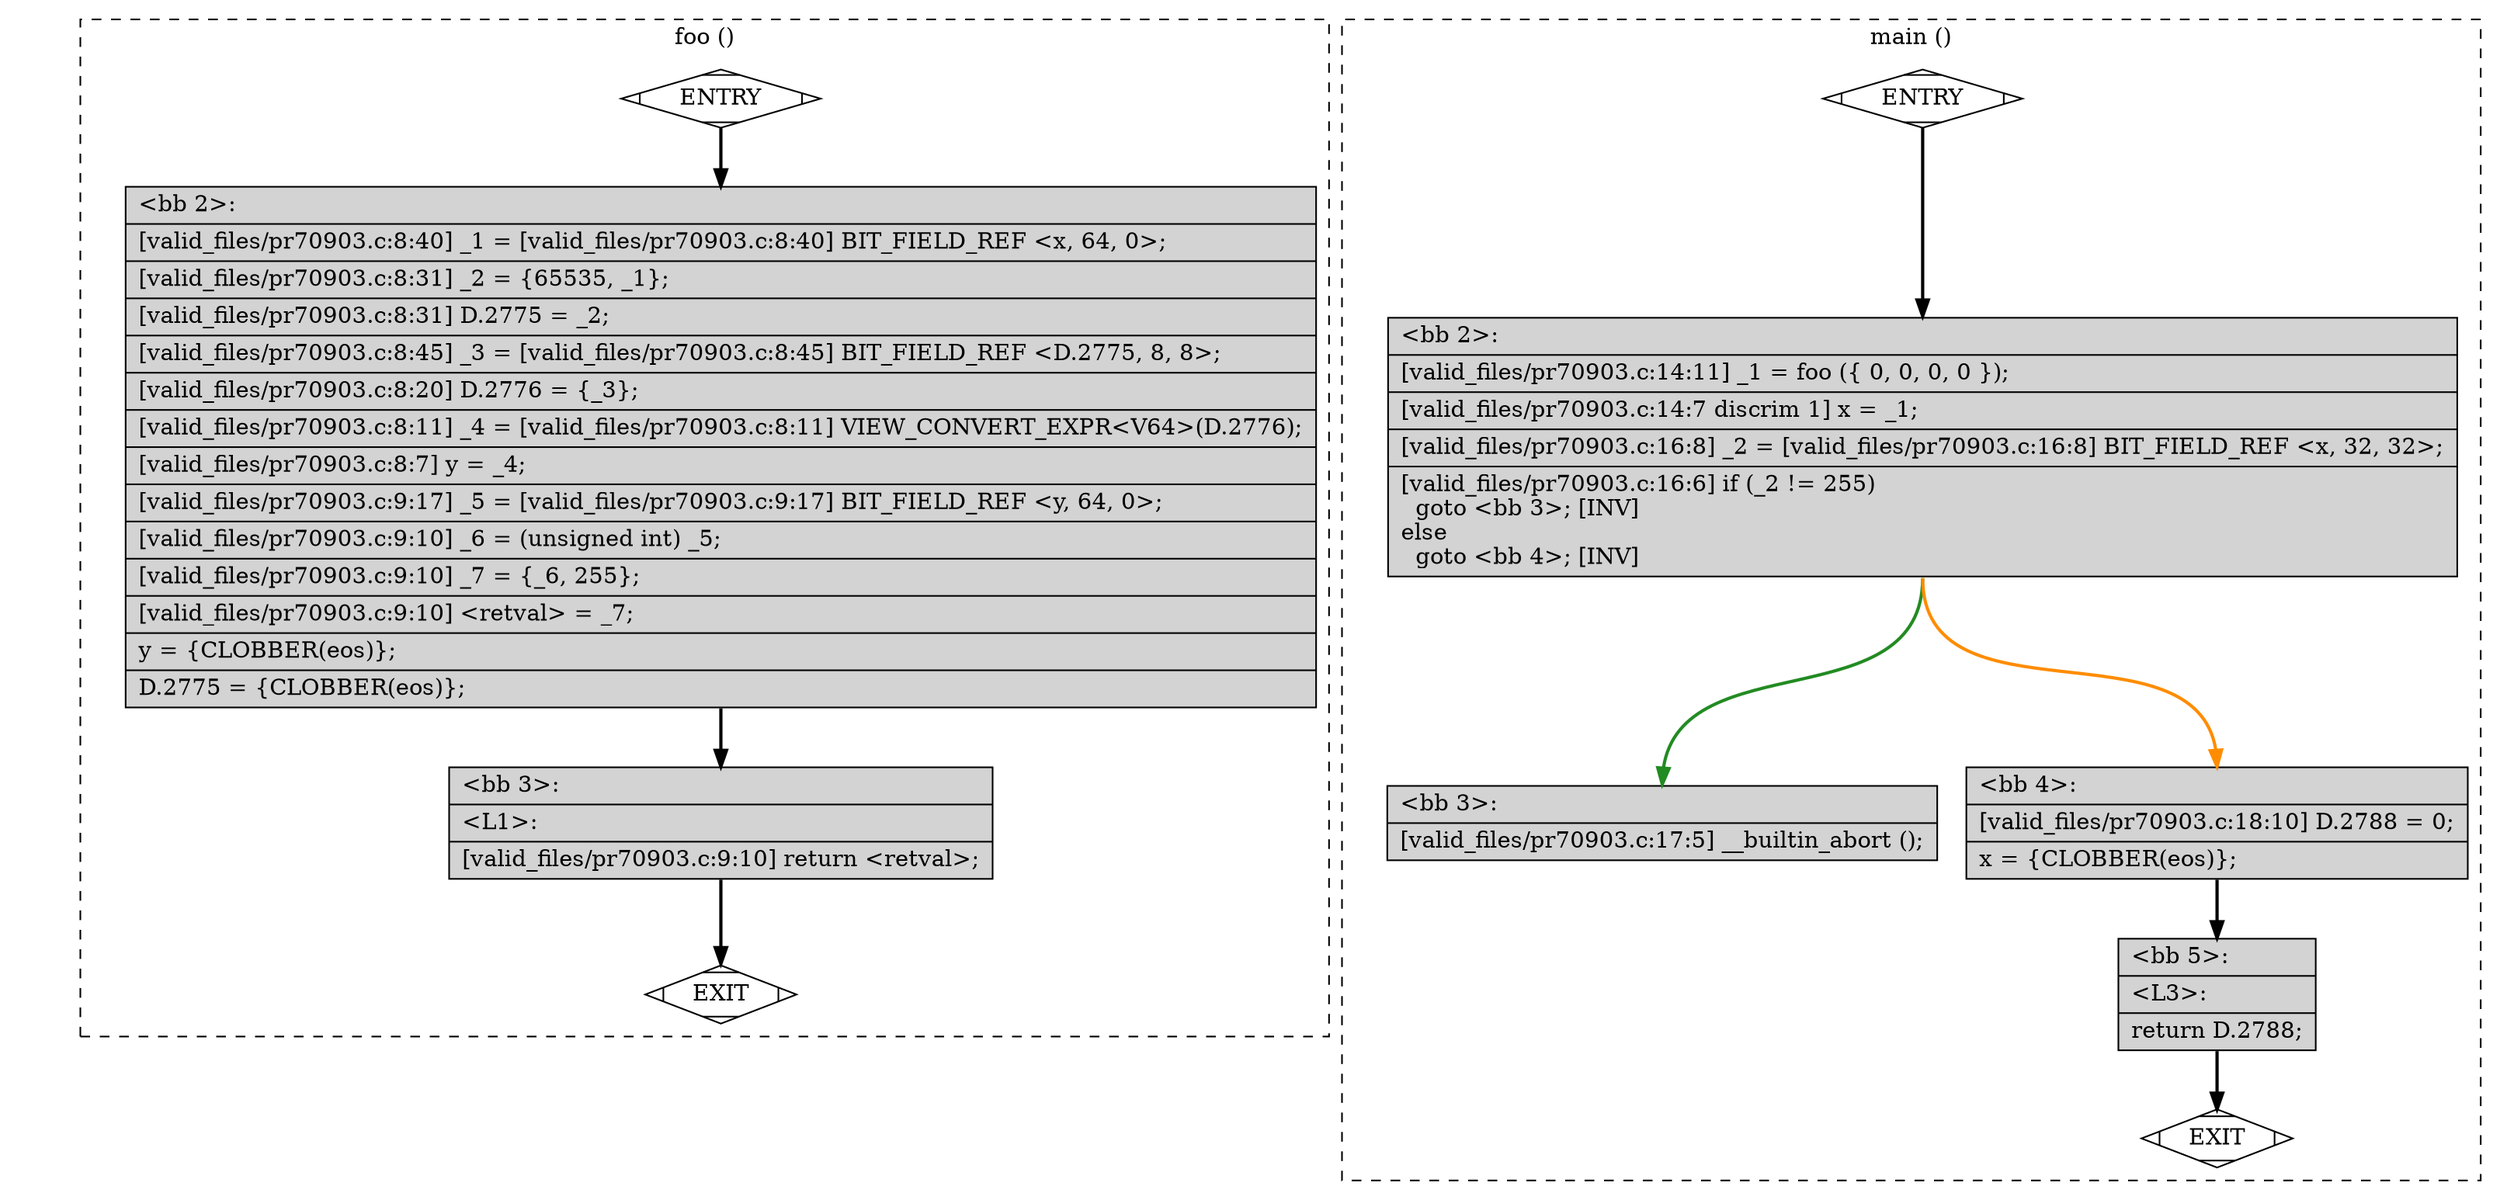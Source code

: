 digraph "a-pr70903.c.015t.cfg" {
overlap=false;
subgraph "cluster_foo" {
	style="dashed";
	color="black";
	label="foo ()";
	fn_0_basic_block_0 [shape=Mdiamond,style=filled,fillcolor=white,label="ENTRY"];

	fn_0_basic_block_1 [shape=Mdiamond,style=filled,fillcolor=white,label="EXIT"];

	fn_0_basic_block_2 [shape=record,style=filled,fillcolor=lightgrey,label="{\<bb\ 2\>:\l\
|[valid_files/pr70903.c:8:40]\ _1\ =\ [valid_files/pr70903.c:8:40]\ BIT_FIELD_REF\ \<x,\ 64,\ 0\>;\l\
|[valid_files/pr70903.c:8:31]\ _2\ =\ \{65535,\ _1\};\l\
|[valid_files/pr70903.c:8:31]\ D.2775\ =\ _2;\l\
|[valid_files/pr70903.c:8:45]\ _3\ =\ [valid_files/pr70903.c:8:45]\ BIT_FIELD_REF\ \<D.2775,\ 8,\ 8\>;\l\
|[valid_files/pr70903.c:8:20]\ D.2776\ =\ \{_3\};\l\
|[valid_files/pr70903.c:8:11]\ _4\ =\ [valid_files/pr70903.c:8:11]\ VIEW_CONVERT_EXPR\<V64\>(D.2776);\l\
|[valid_files/pr70903.c:8:7]\ y\ =\ _4;\l\
|[valid_files/pr70903.c:9:17]\ _5\ =\ [valid_files/pr70903.c:9:17]\ BIT_FIELD_REF\ \<y,\ 64,\ 0\>;\l\
|[valid_files/pr70903.c:9:10]\ _6\ =\ (unsigned\ int)\ _5;\l\
|[valid_files/pr70903.c:9:10]\ _7\ =\ \{_6,\ 255\};\l\
|[valid_files/pr70903.c:9:10]\ \<retval\>\ =\ _7;\l\
|y\ =\ \{CLOBBER(eos)\};\l\
|D.2775\ =\ \{CLOBBER(eos)\};\l\
}"];

	fn_0_basic_block_3 [shape=record,style=filled,fillcolor=lightgrey,label="{\<bb\ 3\>:\l\
|\<L1\>:\l\
|[valid_files/pr70903.c:9:10]\ return\ \<retval\>;\l\
}"];

	fn_0_basic_block_0:s -> fn_0_basic_block_2:n [style="solid,bold",color=black,weight=100,constraint=true];
	fn_0_basic_block_2:s -> fn_0_basic_block_3:n [style="solid,bold",color=black,weight=100,constraint=true];
	fn_0_basic_block_3:s -> fn_0_basic_block_1:n [style="solid,bold",color=black,weight=10,constraint=true];
	fn_0_basic_block_0:s -> fn_0_basic_block_1:n [style="invis",constraint=true];
}
subgraph "cluster_main" {
	style="dashed";
	color="black";
	label="main ()";
	fn_1_basic_block_0 [shape=Mdiamond,style=filled,fillcolor=white,label="ENTRY"];

	fn_1_basic_block_1 [shape=Mdiamond,style=filled,fillcolor=white,label="EXIT"];

	fn_1_basic_block_2 [shape=record,style=filled,fillcolor=lightgrey,label="{\<bb\ 2\>:\l\
|[valid_files/pr70903.c:14:11]\ _1\ =\ foo\ (\{\ 0,\ 0,\ 0,\ 0\ \});\l\
|[valid_files/pr70903.c:14:7\ discrim\ 1]\ x\ =\ _1;\l\
|[valid_files/pr70903.c:16:8]\ _2\ =\ [valid_files/pr70903.c:16:8]\ BIT_FIELD_REF\ \<x,\ 32,\ 32\>;\l\
|[valid_files/pr70903.c:16:6]\ if\ (_2\ !=\ 255)\l\
\ \ goto\ \<bb\ 3\>;\ [INV]\l\
else\l\
\ \ goto\ \<bb\ 4\>;\ [INV]\l\
}"];

	fn_1_basic_block_3 [shape=record,style=filled,fillcolor=lightgrey,label="{\<bb\ 3\>:\l\
|[valid_files/pr70903.c:17:5]\ __builtin_abort\ ();\l\
}"];

	fn_1_basic_block_4 [shape=record,style=filled,fillcolor=lightgrey,label="{\<bb\ 4\>:\l\
|[valid_files/pr70903.c:18:10]\ D.2788\ =\ 0;\l\
|x\ =\ \{CLOBBER(eos)\};\l\
}"];

	fn_1_basic_block_5 [shape=record,style=filled,fillcolor=lightgrey,label="{\<bb\ 5\>:\l\
|\<L3\>:\l\
|return\ D.2788;\l\
}"];

	fn_1_basic_block_0:s -> fn_1_basic_block_2:n [style="solid,bold",color=black,weight=100,constraint=true];
	fn_1_basic_block_2:s -> fn_1_basic_block_3:n [style="solid,bold",color=forestgreen,weight=10,constraint=true];
	fn_1_basic_block_2:s -> fn_1_basic_block_4:n [style="solid,bold",color=darkorange,weight=10,constraint=true];
	fn_1_basic_block_4:s -> fn_1_basic_block_5:n [style="solid,bold",color=black,weight=100,constraint=true];
	fn_1_basic_block_5:s -> fn_1_basic_block_1:n [style="solid,bold",color=black,weight=10,constraint=true];
	fn_1_basic_block_0:s -> fn_1_basic_block_1:n [style="invis",constraint=true];
}
}

